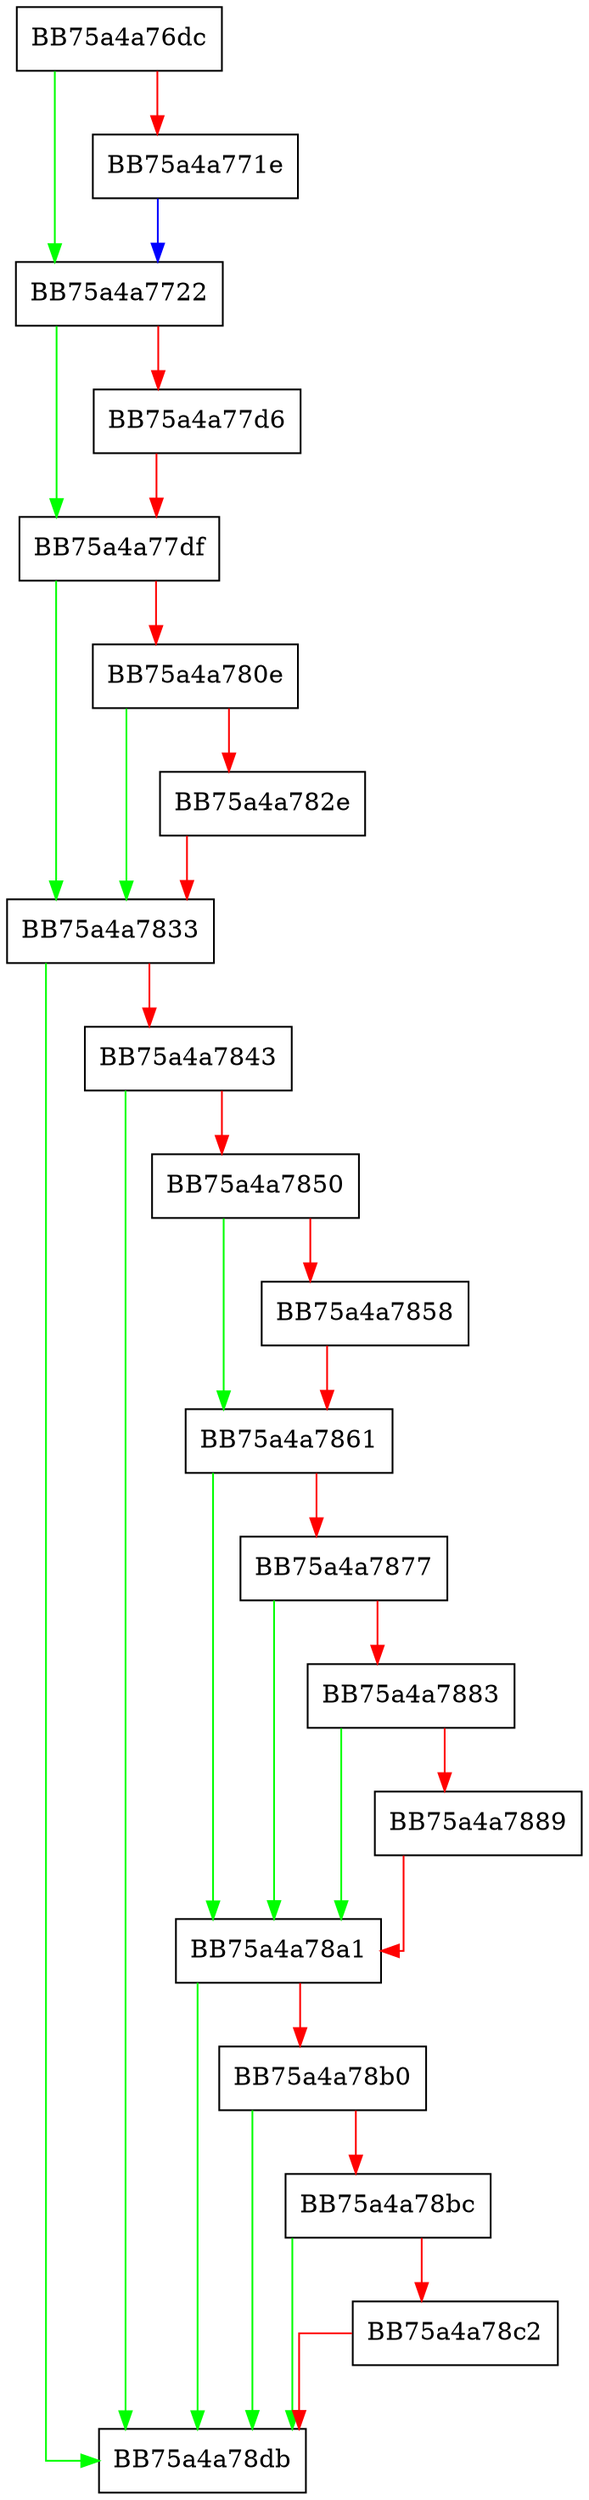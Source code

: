 digraph CDelayedBmAction {
  node [shape="box"];
  graph [splines=ortho];
  BB75a4a76dc -> BB75a4a7722 [color="green"];
  BB75a4a76dc -> BB75a4a771e [color="red"];
  BB75a4a771e -> BB75a4a7722 [color="blue"];
  BB75a4a7722 -> BB75a4a77df [color="green"];
  BB75a4a7722 -> BB75a4a77d6 [color="red"];
  BB75a4a77d6 -> BB75a4a77df [color="red"];
  BB75a4a77df -> BB75a4a7833 [color="green"];
  BB75a4a77df -> BB75a4a780e [color="red"];
  BB75a4a780e -> BB75a4a7833 [color="green"];
  BB75a4a780e -> BB75a4a782e [color="red"];
  BB75a4a782e -> BB75a4a7833 [color="red"];
  BB75a4a7833 -> BB75a4a78db [color="green"];
  BB75a4a7833 -> BB75a4a7843 [color="red"];
  BB75a4a7843 -> BB75a4a78db [color="green"];
  BB75a4a7843 -> BB75a4a7850 [color="red"];
  BB75a4a7850 -> BB75a4a7861 [color="green"];
  BB75a4a7850 -> BB75a4a7858 [color="red"];
  BB75a4a7858 -> BB75a4a7861 [color="red"];
  BB75a4a7861 -> BB75a4a78a1 [color="green"];
  BB75a4a7861 -> BB75a4a7877 [color="red"];
  BB75a4a7877 -> BB75a4a78a1 [color="green"];
  BB75a4a7877 -> BB75a4a7883 [color="red"];
  BB75a4a7883 -> BB75a4a78a1 [color="green"];
  BB75a4a7883 -> BB75a4a7889 [color="red"];
  BB75a4a7889 -> BB75a4a78a1 [color="red"];
  BB75a4a78a1 -> BB75a4a78db [color="green"];
  BB75a4a78a1 -> BB75a4a78b0 [color="red"];
  BB75a4a78b0 -> BB75a4a78db [color="green"];
  BB75a4a78b0 -> BB75a4a78bc [color="red"];
  BB75a4a78bc -> BB75a4a78db [color="green"];
  BB75a4a78bc -> BB75a4a78c2 [color="red"];
  BB75a4a78c2 -> BB75a4a78db [color="red"];
}